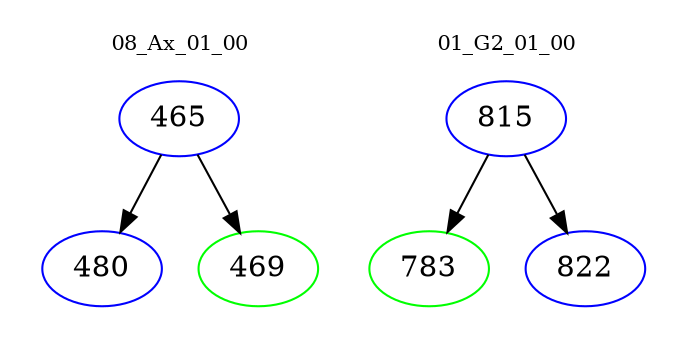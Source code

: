 digraph{
subgraph cluster_0 {
color = white
label = "08_Ax_01_00";
fontsize=10;
T0_465 [label="465", color="blue"]
T0_465 -> T0_480 [color="black"]
T0_480 [label="480", color="blue"]
T0_465 -> T0_469 [color="black"]
T0_469 [label="469", color="green"]
}
subgraph cluster_1 {
color = white
label = "01_G2_01_00";
fontsize=10;
T1_815 [label="815", color="blue"]
T1_815 -> T1_783 [color="black"]
T1_783 [label="783", color="green"]
T1_815 -> T1_822 [color="black"]
T1_822 [label="822", color="blue"]
}
}

